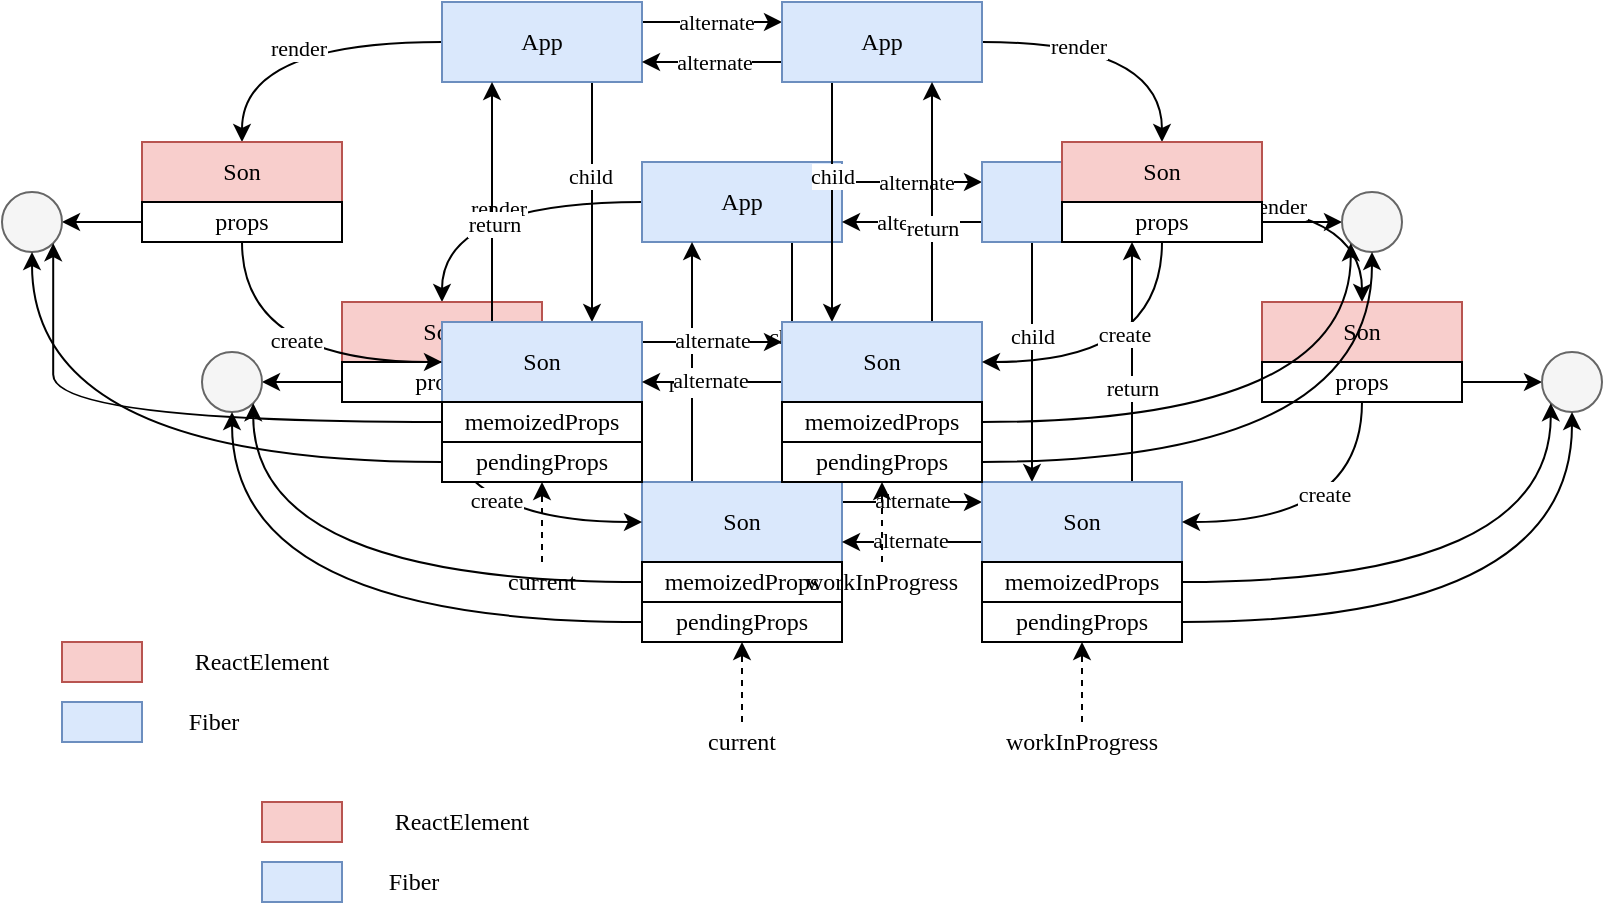 <mxfile version="14.2.4" type="embed">
    <diagram id="Rl2H-qWxvH-F9XpEp8Ly" name="第 1 页">
        <mxGraphModel dx="991" dy="373" grid="1" gridSize="10" guides="1" tooltips="1" connect="1" arrows="1" fold="1" page="1" pageScale="1" pageWidth="827" pageHeight="1169" math="0" shadow="0">
            <root>
                <mxCell id="0"/>
                <mxCell id="1" parent="0"/>
                <mxCell id="bNq9qKvwXNsHU42iPRJy-5" style="edgeStyle=orthogonalEdgeStyle;orthogonalLoop=1;jettySize=auto;html=1;exitX=0;exitY=0.5;exitDx=0;exitDy=0;entryX=0.5;entryY=0;entryDx=0;entryDy=0;curved=1;fontFamily=Comic Sans MS;" parent="1" source="bNq9qKvwXNsHU42iPRJy-1" target="bNq9qKvwXNsHU42iPRJy-4" edge="1">
                    <mxGeometry relative="1" as="geometry"/>
                </mxCell>
                <mxCell id="bNq9qKvwXNsHU42iPRJy-14" value="render" style="edgeLabel;html=1;align=center;verticalAlign=middle;resizable=0;points=[];fontFamily=Comic Sans MS;" parent="bNq9qKvwXNsHU42iPRJy-5" vertex="1" connectable="0">
                    <mxGeometry x="-0.04" y="3" relative="1" as="geometry">
                        <mxPoint as="offset"/>
                    </mxGeometry>
                </mxCell>
                <mxCell id="bNq9qKvwXNsHU42iPRJy-27" style="edgeStyle=orthogonalEdgeStyle;curved=1;orthogonalLoop=1;jettySize=auto;html=1;exitX=1;exitY=0.25;exitDx=0;exitDy=0;entryX=0;entryY=0.25;entryDx=0;entryDy=0;fontFamily=Comic Sans MS;" parent="1" source="bNq9qKvwXNsHU42iPRJy-1" target="bNq9qKvwXNsHU42iPRJy-2" edge="1">
                    <mxGeometry relative="1" as="geometry"/>
                </mxCell>
                <mxCell id="bNq9qKvwXNsHU42iPRJy-29" value="alternate" style="edgeLabel;html=1;align=center;verticalAlign=middle;resizable=0;points=[];fontFamily=Comic Sans MS;" parent="bNq9qKvwXNsHU42iPRJy-27" vertex="1" connectable="0">
                    <mxGeometry x="-0.275" y="-3" relative="1" as="geometry">
                        <mxPoint x="11" y="-3" as="offset"/>
                    </mxGeometry>
                </mxCell>
                <mxCell id="bNq9qKvwXNsHU42iPRJy-40" style="edgeStyle=orthogonalEdgeStyle;curved=1;orthogonalLoop=1;jettySize=auto;html=1;exitX=0.75;exitY=1;exitDx=0;exitDy=0;entryX=0.75;entryY=0;entryDx=0;entryDy=0;fontFamily=Comic Sans MS;" parent="1" source="bNq9qKvwXNsHU42iPRJy-1" target="bNq9qKvwXNsHU42iPRJy-3" edge="1">
                    <mxGeometry relative="1" as="geometry"/>
                </mxCell>
                <mxCell id="bNq9qKvwXNsHU42iPRJy-42" value="child" style="edgeLabel;html=1;align=center;verticalAlign=middle;resizable=0;points=[];fontFamily=Comic Sans MS;" parent="bNq9qKvwXNsHU42iPRJy-40" vertex="1" connectable="0">
                    <mxGeometry x="-0.217" y="-1" relative="1" as="geometry">
                        <mxPoint as="offset"/>
                    </mxGeometry>
                </mxCell>
                <mxCell id="bNq9qKvwXNsHU42iPRJy-1" value="App" style="rounded=0;whiteSpace=wrap;html=1;fillColor=#dae8fc;strokeColor=#6c8ebf;fontFamily=Comic Sans MS;" parent="1" vertex="1">
                    <mxGeometry x="150" y="240" width="100" height="40" as="geometry"/>
                </mxCell>
                <mxCell id="bNq9qKvwXNsHU42iPRJy-25" style="edgeStyle=orthogonalEdgeStyle;curved=1;orthogonalLoop=1;jettySize=auto;html=1;exitX=1;exitY=0.5;exitDx=0;exitDy=0;entryX=0.5;entryY=0;entryDx=0;entryDy=0;fontFamily=Comic Sans MS;" parent="1" source="bNq9qKvwXNsHU42iPRJy-2" target="bNq9qKvwXNsHU42iPRJy-19" edge="1">
                    <mxGeometry relative="1" as="geometry"/>
                </mxCell>
                <mxCell id="bNq9qKvwXNsHU42iPRJy-52" value="render" style="edgeLabel;html=1;align=center;verticalAlign=middle;resizable=0;points=[];fontFamily=Comic Sans MS;" parent="bNq9qKvwXNsHU42iPRJy-25" vertex="1" connectable="0">
                    <mxGeometry x="-0.314" y="-2" relative="1" as="geometry">
                        <mxPoint as="offset"/>
                    </mxGeometry>
                </mxCell>
                <mxCell id="bNq9qKvwXNsHU42iPRJy-28" style="edgeStyle=orthogonalEdgeStyle;curved=1;orthogonalLoop=1;jettySize=auto;html=1;exitX=0;exitY=0.75;exitDx=0;exitDy=0;entryX=1;entryY=0.75;entryDx=0;entryDy=0;fontFamily=Comic Sans MS;" parent="1" source="bNq9qKvwXNsHU42iPRJy-2" target="bNq9qKvwXNsHU42iPRJy-1" edge="1">
                    <mxGeometry relative="1" as="geometry"/>
                </mxCell>
                <mxCell id="bNq9qKvwXNsHU42iPRJy-30" value="alternate" style="edgeLabel;html=1;align=center;verticalAlign=middle;resizable=0;points=[];fontFamily=Comic Sans MS;" parent="bNq9qKvwXNsHU42iPRJy-28" vertex="1" connectable="0">
                    <mxGeometry x="0.2" relative="1" as="geometry">
                        <mxPoint x="8" as="offset"/>
                    </mxGeometry>
                </mxCell>
                <mxCell id="bNq9qKvwXNsHU42iPRJy-35" style="edgeStyle=orthogonalEdgeStyle;curved=1;orthogonalLoop=1;jettySize=auto;html=1;exitX=0.25;exitY=1;exitDx=0;exitDy=0;entryX=0.25;entryY=0;entryDx=0;entryDy=0;fontFamily=Comic Sans MS;" parent="1" source="bNq9qKvwXNsHU42iPRJy-2" target="bNq9qKvwXNsHU42iPRJy-18" edge="1">
                    <mxGeometry relative="1" as="geometry"/>
                </mxCell>
                <mxCell id="bNq9qKvwXNsHU42iPRJy-36" value="child" style="edgeLabel;html=1;align=center;verticalAlign=middle;resizable=0;points=[];fontFamily=Comic Sans MS;" parent="bNq9qKvwXNsHU42iPRJy-35" vertex="1" connectable="0">
                    <mxGeometry x="-0.217" relative="1" as="geometry">
                        <mxPoint as="offset"/>
                    </mxGeometry>
                </mxCell>
                <mxCell id="bNq9qKvwXNsHU42iPRJy-2" value="App" style="rounded=0;whiteSpace=wrap;html=1;fillColor=#dae8fc;strokeColor=#6c8ebf;fontFamily=Comic Sans MS;" parent="1" vertex="1">
                    <mxGeometry x="320" y="240" width="100" height="40" as="geometry"/>
                </mxCell>
                <mxCell id="bNq9qKvwXNsHU42iPRJy-31" style="edgeStyle=orthogonalEdgeStyle;curved=1;orthogonalLoop=1;jettySize=auto;html=1;exitX=1;exitY=0.25;exitDx=0;exitDy=0;entryX=0;entryY=0.25;entryDx=0;entryDy=0;fontFamily=Comic Sans MS;" parent="1" source="bNq9qKvwXNsHU42iPRJy-3" target="bNq9qKvwXNsHU42iPRJy-18" edge="1">
                    <mxGeometry relative="1" as="geometry"/>
                </mxCell>
                <mxCell id="bNq9qKvwXNsHU42iPRJy-33" value="alternate" style="edgeLabel;html=1;align=center;verticalAlign=middle;resizable=0;points=[];fontFamily=Comic Sans MS;" parent="bNq9qKvwXNsHU42iPRJy-31" vertex="1" connectable="0">
                    <mxGeometry x="-0.275" y="1" relative="1" as="geometry">
                        <mxPoint x="9" as="offset"/>
                    </mxGeometry>
                </mxCell>
                <mxCell id="bNq9qKvwXNsHU42iPRJy-41" style="edgeStyle=orthogonalEdgeStyle;curved=1;orthogonalLoop=1;jettySize=auto;html=1;exitX=0.25;exitY=0;exitDx=0;exitDy=0;entryX=0.25;entryY=1;entryDx=0;entryDy=0;fontFamily=Comic Sans MS;" parent="1" source="bNq9qKvwXNsHU42iPRJy-3" target="bNq9qKvwXNsHU42iPRJy-1" edge="1">
                    <mxGeometry relative="1" as="geometry"/>
                </mxCell>
                <mxCell id="bNq9qKvwXNsHU42iPRJy-43" value="return" style="edgeLabel;html=1;align=center;verticalAlign=middle;resizable=0;points=[];fontFamily=Comic Sans MS;" parent="bNq9qKvwXNsHU42iPRJy-41" vertex="1" connectable="0">
                    <mxGeometry x="-0.183" y="-1" relative="1" as="geometry">
                        <mxPoint as="offset"/>
                    </mxGeometry>
                </mxCell>
                <mxCell id="bNq9qKvwXNsHU42iPRJy-3" value="Son" style="rounded=0;whiteSpace=wrap;html=1;fillColor=#dae8fc;strokeColor=#6c8ebf;fontFamily=Comic Sans MS;" parent="1" vertex="1">
                    <mxGeometry x="150" y="400" width="100" height="40" as="geometry"/>
                </mxCell>
                <mxCell id="bNq9qKvwXNsHU42iPRJy-6" style="edgeStyle=orthogonalEdgeStyle;orthogonalLoop=1;jettySize=auto;html=1;entryX=0;entryY=0.5;entryDx=0;entryDy=0;curved=1;exitX=0.5;exitY=1;exitDx=0;exitDy=0;fontFamily=Comic Sans MS;" parent="1" source="bNq9qKvwXNsHU42iPRJy-7" target="bNq9qKvwXNsHU42iPRJy-3" edge="1">
                    <mxGeometry relative="1" as="geometry">
                        <mxPoint x="50" y="370" as="sourcePoint"/>
                    </mxGeometry>
                </mxCell>
                <mxCell id="bNq9qKvwXNsHU42iPRJy-15" value="create" style="edgeLabel;html=1;align=center;verticalAlign=middle;resizable=0;points=[];fontFamily=Comic Sans MS;" parent="bNq9qKvwXNsHU42iPRJy-6" vertex="1" connectable="0">
                    <mxGeometry x="0.087" y="11" relative="1" as="geometry">
                        <mxPoint as="offset"/>
                    </mxGeometry>
                </mxCell>
                <mxCell id="bNq9qKvwXNsHU42iPRJy-4" value="Son" style="rounded=0;whiteSpace=wrap;html=1;fillColor=#f8cecc;strokeColor=#b85450;fontFamily=Comic Sans MS;" parent="1" vertex="1">
                    <mxGeometry y="310" width="100" height="30" as="geometry"/>
                </mxCell>
                <mxCell id="bNq9qKvwXNsHU42iPRJy-12" style="edgeStyle=orthogonalEdgeStyle;curved=1;orthogonalLoop=1;jettySize=auto;html=1;exitX=0;exitY=0.5;exitDx=0;exitDy=0;entryX=1;entryY=0.5;entryDx=0;entryDy=0;fontFamily=Comic Sans MS;" parent="1" source="bNq9qKvwXNsHU42iPRJy-7" target="bNq9qKvwXNsHU42iPRJy-10" edge="1">
                    <mxGeometry relative="1" as="geometry"/>
                </mxCell>
                <mxCell id="bNq9qKvwXNsHU42iPRJy-7" value="props" style="rounded=0;whiteSpace=wrap;html=1;fontFamily=Comic Sans MS;" parent="1" vertex="1">
                    <mxGeometry y="340" width="100" height="20" as="geometry"/>
                </mxCell>
                <mxCell id="bNq9qKvwXNsHU42iPRJy-10" value="" style="ellipse;whiteSpace=wrap;html=1;fillColor=#f5f5f5;strokeColor=#666666;fontColor=#333333;fontFamily=Comic Sans MS;" parent="1" vertex="1">
                    <mxGeometry x="-70" y="335" width="30" height="30" as="geometry"/>
                </mxCell>
                <mxCell id="bNq9qKvwXNsHU42iPRJy-32" style="edgeStyle=orthogonalEdgeStyle;curved=1;orthogonalLoop=1;jettySize=auto;html=1;exitX=0;exitY=0.75;exitDx=0;exitDy=0;entryX=1;entryY=0.75;entryDx=0;entryDy=0;fontFamily=Comic Sans MS;" parent="1" source="bNq9qKvwXNsHU42iPRJy-18" target="bNq9qKvwXNsHU42iPRJy-3" edge="1">
                    <mxGeometry relative="1" as="geometry"/>
                </mxCell>
                <mxCell id="bNq9qKvwXNsHU42iPRJy-34" value="alternate" style="edgeLabel;html=1;align=center;verticalAlign=middle;resizable=0;points=[];fontFamily=Comic Sans MS;" parent="bNq9qKvwXNsHU42iPRJy-32" vertex="1" connectable="0">
                    <mxGeometry x="0.1" y="-1" relative="1" as="geometry">
                        <mxPoint x="2" as="offset"/>
                    </mxGeometry>
                </mxCell>
                <mxCell id="bNq9qKvwXNsHU42iPRJy-37" style="edgeStyle=orthogonalEdgeStyle;curved=1;orthogonalLoop=1;jettySize=auto;html=1;exitX=0.75;exitY=0;exitDx=0;exitDy=0;entryX=0.75;entryY=1;entryDx=0;entryDy=0;fontFamily=Comic Sans MS;" parent="1" source="bNq9qKvwXNsHU42iPRJy-18" target="bNq9qKvwXNsHU42iPRJy-2" edge="1">
                    <mxGeometry relative="1" as="geometry"/>
                </mxCell>
                <mxCell id="bNq9qKvwXNsHU42iPRJy-38" value="return" style="edgeLabel;html=1;align=center;verticalAlign=middle;resizable=0;points=[];fontFamily=Comic Sans MS;" parent="bNq9qKvwXNsHU42iPRJy-37" vertex="1" connectable="0">
                    <mxGeometry x="-0.217" relative="1" as="geometry">
                        <mxPoint as="offset"/>
                    </mxGeometry>
                </mxCell>
                <mxCell id="bNq9qKvwXNsHU42iPRJy-18" value="Son" style="rounded=0;whiteSpace=wrap;html=1;fillColor=#dae8fc;strokeColor=#6c8ebf;fontFamily=Comic Sans MS;" parent="1" vertex="1">
                    <mxGeometry x="320" y="400" width="100" height="40" as="geometry"/>
                </mxCell>
                <mxCell id="bNq9qKvwXNsHU42iPRJy-19" value="Son" style="rounded=0;whiteSpace=wrap;html=1;fillColor=#f8cecc;strokeColor=#b85450;fontFamily=Comic Sans MS;" parent="1" vertex="1">
                    <mxGeometry x="460" y="310" width="100" height="30" as="geometry"/>
                </mxCell>
                <mxCell id="bNq9qKvwXNsHU42iPRJy-20" style="edgeStyle=orthogonalEdgeStyle;curved=1;orthogonalLoop=1;jettySize=auto;html=1;exitX=1;exitY=0.5;exitDx=0;exitDy=0;entryX=0;entryY=0.5;entryDx=0;entryDy=0;fontFamily=Comic Sans MS;" parent="1" source="bNq9qKvwXNsHU42iPRJy-21" target="bNq9qKvwXNsHU42iPRJy-24" edge="1">
                    <mxGeometry relative="1" as="geometry"/>
                </mxCell>
                <mxCell id="bNq9qKvwXNsHU42iPRJy-21" value="props" style="rounded=0;whiteSpace=wrap;html=1;fontFamily=Comic Sans MS;" parent="1" vertex="1">
                    <mxGeometry x="460" y="340" width="100" height="20" as="geometry"/>
                </mxCell>
                <mxCell id="bNq9qKvwXNsHU42iPRJy-26" style="edgeStyle=orthogonalEdgeStyle;curved=1;orthogonalLoop=1;jettySize=auto;html=1;exitX=0.5;exitY=1;exitDx=0;exitDy=0;entryX=1;entryY=0.5;entryDx=0;entryDy=0;fontFamily=Comic Sans MS;" parent="1" source="bNq9qKvwXNsHU42iPRJy-21" target="bNq9qKvwXNsHU42iPRJy-18" edge="1">
                    <mxGeometry relative="1" as="geometry">
                        <mxPoint x="510" y="370" as="sourcePoint"/>
                    </mxGeometry>
                </mxCell>
                <mxCell id="bNq9qKvwXNsHU42iPRJy-51" value="create" style="edgeLabel;html=1;align=center;verticalAlign=middle;resizable=0;points=[];fontFamily=Comic Sans MS;" parent="bNq9qKvwXNsHU42iPRJy-26" vertex="1" connectable="0">
                    <mxGeometry x="0.053" y="-14" relative="1" as="geometry">
                        <mxPoint as="offset"/>
                    </mxGeometry>
                </mxCell>
                <mxCell id="bNq9qKvwXNsHU42iPRJy-24" value="" style="ellipse;whiteSpace=wrap;html=1;fillColor=#f5f5f5;strokeColor=#666666;fontColor=#333333;fontFamily=Comic Sans MS;" parent="1" vertex="1">
                    <mxGeometry x="600" y="335" width="30" height="30" as="geometry"/>
                </mxCell>
                <mxCell id="bNq9qKvwXNsHU42iPRJy-49" style="edgeStyle=orthogonalEdgeStyle;curved=1;orthogonalLoop=1;jettySize=auto;html=1;exitX=0;exitY=0.5;exitDx=0;exitDy=0;entryX=1;entryY=1;entryDx=0;entryDy=0;fontFamily=Comic Sans MS;" parent="1" source="bNq9qKvwXNsHU42iPRJy-44" target="bNq9qKvwXNsHU42iPRJy-10" edge="1">
                    <mxGeometry relative="1" as="geometry"/>
                </mxCell>
                <mxCell id="bNq9qKvwXNsHU42iPRJy-44" value="memoizedProps" style="rounded=0;whiteSpace=wrap;html=1;fontFamily=Comic Sans MS;" parent="1" vertex="1">
                    <mxGeometry x="150" y="440" width="100" height="20" as="geometry"/>
                </mxCell>
                <mxCell id="bNq9qKvwXNsHU42iPRJy-53" style="edgeStyle=orthogonalEdgeStyle;curved=1;orthogonalLoop=1;jettySize=auto;html=1;exitX=1;exitY=0.5;exitDx=0;exitDy=0;entryX=0;entryY=1;entryDx=0;entryDy=0;fontFamily=Comic Sans MS;" parent="1" source="bNq9qKvwXNsHU42iPRJy-45" target="bNq9qKvwXNsHU42iPRJy-24" edge="1">
                    <mxGeometry relative="1" as="geometry"/>
                </mxCell>
                <mxCell id="bNq9qKvwXNsHU42iPRJy-45" value="memoizedProps" style="rounded=0;whiteSpace=wrap;html=1;fontFamily=Comic Sans MS;" parent="1" vertex="1">
                    <mxGeometry x="320" y="440" width="100" height="20" as="geometry"/>
                </mxCell>
                <mxCell id="bNq9qKvwXNsHU42iPRJy-50" style="edgeStyle=orthogonalEdgeStyle;curved=1;orthogonalLoop=1;jettySize=auto;html=1;exitX=0;exitY=0.5;exitDx=0;exitDy=0;entryX=0.5;entryY=1;entryDx=0;entryDy=0;fontFamily=Comic Sans MS;" parent="1" source="bNq9qKvwXNsHU42iPRJy-46" target="bNq9qKvwXNsHU42iPRJy-10" edge="1">
                    <mxGeometry relative="1" as="geometry"/>
                </mxCell>
                <mxCell id="bNq9qKvwXNsHU42iPRJy-46" value="pendingProps" style="rounded=0;whiteSpace=wrap;html=1;fontFamily=Comic Sans MS;" parent="1" vertex="1">
                    <mxGeometry x="150" y="460" width="100" height="20" as="geometry"/>
                </mxCell>
                <mxCell id="bNq9qKvwXNsHU42iPRJy-54" style="edgeStyle=orthogonalEdgeStyle;curved=1;orthogonalLoop=1;jettySize=auto;html=1;exitX=1;exitY=0.5;exitDx=0;exitDy=0;entryX=0.5;entryY=1;entryDx=0;entryDy=0;fontFamily=Comic Sans MS;" parent="1" source="bNq9qKvwXNsHU42iPRJy-48" target="bNq9qKvwXNsHU42iPRJy-24" edge="1">
                    <mxGeometry relative="1" as="geometry"/>
                </mxCell>
                <mxCell id="bNq9qKvwXNsHU42iPRJy-48" value="pendingProps" style="rounded=0;whiteSpace=wrap;html=1;fontFamily=Comic Sans MS;" parent="1" vertex="1">
                    <mxGeometry x="320" y="460" width="100" height="20" as="geometry"/>
                </mxCell>
                <mxCell id="V-XepMtDFzow8mr9bf4K-1" value="" style="endArrow=classic;html=1;entryX=0.5;entryY=1;entryDx=0;entryDy=0;dashed=1;fontFamily=Comic Sans MS;" parent="1" target="bNq9qKvwXNsHU42iPRJy-48" edge="1">
                    <mxGeometry width="50" height="50" relative="1" as="geometry">
                        <mxPoint x="370" y="520" as="sourcePoint"/>
                        <mxPoint x="400" y="550" as="targetPoint"/>
                    </mxGeometry>
                </mxCell>
                <mxCell id="V-XepMtDFzow8mr9bf4K-2" value="workInProgress" style="text;html=1;strokeColor=none;fillColor=none;align=center;verticalAlign=middle;whiteSpace=wrap;rounded=0;fontFamily=Comic Sans MS;" parent="1" vertex="1">
                    <mxGeometry x="350" y="520" width="40" height="20" as="geometry"/>
                </mxCell>
                <mxCell id="V-XepMtDFzow8mr9bf4K-3" value="" style="endArrow=classic;html=1;entryX=0.5;entryY=1;entryDx=0;entryDy=0;dashed=1;fontFamily=Comic Sans MS;" parent="1" edge="1">
                    <mxGeometry width="50" height="50" relative="1" as="geometry">
                        <mxPoint x="200" y="520" as="sourcePoint"/>
                        <mxPoint x="200" y="480" as="targetPoint"/>
                    </mxGeometry>
                </mxCell>
                <mxCell id="V-XepMtDFzow8mr9bf4K-4" value="current" style="text;html=1;strokeColor=none;fillColor=none;align=center;verticalAlign=middle;whiteSpace=wrap;rounded=0;fontFamily=Comic Sans MS;" parent="1" vertex="1">
                    <mxGeometry x="180" y="520" width="40" height="20" as="geometry"/>
                </mxCell>
                <mxCell id="V-XepMtDFzow8mr9bf4K-5" value="" style="rounded=0;whiteSpace=wrap;html=1;fontFamily=Comic Sans MS;fillColor=#f8cecc;strokeColor=#b85450;" parent="1" vertex="1">
                    <mxGeometry x="-40" y="560" width="40" height="20" as="geometry"/>
                </mxCell>
                <mxCell id="V-XepMtDFzow8mr9bf4K-6" value="ReactElement" style="text;html=1;strokeColor=none;fillColor=none;align=center;verticalAlign=middle;whiteSpace=wrap;rounded=0;fontFamily=Comic Sans MS;" parent="1" vertex="1">
                    <mxGeometry x="40" y="560" width="40" height="20" as="geometry"/>
                </mxCell>
                <mxCell id="V-XepMtDFzow8mr9bf4K-7" value="" style="rounded=0;whiteSpace=wrap;html=1;fontFamily=Comic Sans MS;fillColor=#dae8fc;strokeColor=#6c8ebf;" parent="1" vertex="1">
                    <mxGeometry x="-40" y="590" width="40" height="20" as="geometry"/>
                </mxCell>
                <mxCell id="V-XepMtDFzow8mr9bf4K-8" value="Fiber" style="text;html=1;strokeColor=none;fillColor=none;align=center;verticalAlign=middle;whiteSpace=wrap;rounded=0;fontFamily=Comic Sans MS;" parent="1" vertex="1">
                    <mxGeometry x="16" y="590" width="40" height="20" as="geometry"/>
                </mxCell>
                <mxCell id="V-XepMtDFzow8mr9bf4K-9" style="edgeStyle=orthogonalEdgeStyle;orthogonalLoop=1;jettySize=auto;html=1;exitX=0;exitY=0.5;exitDx=0;exitDy=0;entryX=0.5;entryY=0;entryDx=0;entryDy=0;curved=1;fontFamily=Comic Sans MS;" edge="1" parent="1" source="V-XepMtDFzow8mr9bf4K-15" target="V-XepMtDFzow8mr9bf4K-30">
                    <mxGeometry relative="1" as="geometry"/>
                </mxCell>
                <mxCell id="V-XepMtDFzow8mr9bf4K-10" value="render" style="edgeLabel;html=1;align=center;verticalAlign=middle;resizable=0;points=[];fontFamily=Comic Sans MS;" connectable="0" vertex="1" parent="V-XepMtDFzow8mr9bf4K-9">
                    <mxGeometry x="-0.04" y="3" relative="1" as="geometry">
                        <mxPoint as="offset"/>
                    </mxGeometry>
                </mxCell>
                <mxCell id="V-XepMtDFzow8mr9bf4K-11" style="edgeStyle=orthogonalEdgeStyle;curved=1;orthogonalLoop=1;jettySize=auto;html=1;exitX=1;exitY=0.25;exitDx=0;exitDy=0;entryX=0;entryY=0.25;entryDx=0;entryDy=0;fontFamily=Comic Sans MS;" edge="1" parent="1" source="V-XepMtDFzow8mr9bf4K-15" target="V-XepMtDFzow8mr9bf4K-22">
                    <mxGeometry relative="1" as="geometry"/>
                </mxCell>
                <mxCell id="V-XepMtDFzow8mr9bf4K-12" value="alternate" style="edgeLabel;html=1;align=center;verticalAlign=middle;resizable=0;points=[];fontFamily=Comic Sans MS;" connectable="0" vertex="1" parent="V-XepMtDFzow8mr9bf4K-11">
                    <mxGeometry x="-0.275" y="-3" relative="1" as="geometry">
                        <mxPoint x="11" y="-3" as="offset"/>
                    </mxGeometry>
                </mxCell>
                <mxCell id="V-XepMtDFzow8mr9bf4K-13" style="edgeStyle=orthogonalEdgeStyle;curved=1;orthogonalLoop=1;jettySize=auto;html=1;exitX=0.75;exitY=1;exitDx=0;exitDy=0;entryX=0.75;entryY=0;entryDx=0;entryDy=0;fontFamily=Comic Sans MS;" edge="1" parent="1" source="V-XepMtDFzow8mr9bf4K-15" target="V-XepMtDFzow8mr9bf4K-27">
                    <mxGeometry relative="1" as="geometry"/>
                </mxCell>
                <mxCell id="V-XepMtDFzow8mr9bf4K-14" value="child" style="edgeLabel;html=1;align=center;verticalAlign=middle;resizable=0;points=[];fontFamily=Comic Sans MS;" connectable="0" vertex="1" parent="V-XepMtDFzow8mr9bf4K-13">
                    <mxGeometry x="-0.217" y="-1" relative="1" as="geometry">
                        <mxPoint as="offset"/>
                    </mxGeometry>
                </mxCell>
                <mxCell id="V-XepMtDFzow8mr9bf4K-15" value="App" style="rounded=0;whiteSpace=wrap;html=1;fillColor=#dae8fc;strokeColor=#6c8ebf;fontFamily=Comic Sans MS;" vertex="1" parent="1">
                    <mxGeometry x="50" y="160" width="100" height="40" as="geometry"/>
                </mxCell>
                <mxCell id="V-XepMtDFzow8mr9bf4K-16" style="edgeStyle=orthogonalEdgeStyle;curved=1;orthogonalLoop=1;jettySize=auto;html=1;exitX=1;exitY=0.5;exitDx=0;exitDy=0;entryX=0.5;entryY=0;entryDx=0;entryDy=0;fontFamily=Comic Sans MS;" edge="1" parent="1" source="V-XepMtDFzow8mr9bf4K-22" target="V-XepMtDFzow8mr9bf4K-39">
                    <mxGeometry relative="1" as="geometry"/>
                </mxCell>
                <mxCell id="V-XepMtDFzow8mr9bf4K-17" value="render" style="edgeLabel;html=1;align=center;verticalAlign=middle;resizable=0;points=[];fontFamily=Comic Sans MS;" connectable="0" vertex="1" parent="V-XepMtDFzow8mr9bf4K-16">
                    <mxGeometry x="-0.314" y="-2" relative="1" as="geometry">
                        <mxPoint as="offset"/>
                    </mxGeometry>
                </mxCell>
                <mxCell id="V-XepMtDFzow8mr9bf4K-18" style="edgeStyle=orthogonalEdgeStyle;curved=1;orthogonalLoop=1;jettySize=auto;html=1;exitX=0;exitY=0.75;exitDx=0;exitDy=0;entryX=1;entryY=0.75;entryDx=0;entryDy=0;fontFamily=Comic Sans MS;" edge="1" parent="1" source="V-XepMtDFzow8mr9bf4K-22" target="V-XepMtDFzow8mr9bf4K-15">
                    <mxGeometry relative="1" as="geometry"/>
                </mxCell>
                <mxCell id="V-XepMtDFzow8mr9bf4K-19" value="alternate" style="edgeLabel;html=1;align=center;verticalAlign=middle;resizable=0;points=[];fontFamily=Comic Sans MS;" connectable="0" vertex="1" parent="V-XepMtDFzow8mr9bf4K-18">
                    <mxGeometry x="0.2" relative="1" as="geometry">
                        <mxPoint x="8" as="offset"/>
                    </mxGeometry>
                </mxCell>
                <mxCell id="V-XepMtDFzow8mr9bf4K-20" style="edgeStyle=orthogonalEdgeStyle;curved=1;orthogonalLoop=1;jettySize=auto;html=1;exitX=0.25;exitY=1;exitDx=0;exitDy=0;entryX=0.25;entryY=0;entryDx=0;entryDy=0;fontFamily=Comic Sans MS;" edge="1" parent="1" source="V-XepMtDFzow8mr9bf4K-22" target="V-XepMtDFzow8mr9bf4K-38">
                    <mxGeometry relative="1" as="geometry"/>
                </mxCell>
                <mxCell id="V-XepMtDFzow8mr9bf4K-21" value="child" style="edgeLabel;html=1;align=center;verticalAlign=middle;resizable=0;points=[];fontFamily=Comic Sans MS;" connectable="0" vertex="1" parent="V-XepMtDFzow8mr9bf4K-20">
                    <mxGeometry x="-0.217" relative="1" as="geometry">
                        <mxPoint as="offset"/>
                    </mxGeometry>
                </mxCell>
                <mxCell id="V-XepMtDFzow8mr9bf4K-22" value="App" style="rounded=0;whiteSpace=wrap;html=1;fillColor=#dae8fc;strokeColor=#6c8ebf;fontFamily=Comic Sans MS;" vertex="1" parent="1">
                    <mxGeometry x="220" y="160" width="100" height="40" as="geometry"/>
                </mxCell>
                <mxCell id="V-XepMtDFzow8mr9bf4K-23" style="edgeStyle=orthogonalEdgeStyle;curved=1;orthogonalLoop=1;jettySize=auto;html=1;exitX=1;exitY=0.25;exitDx=0;exitDy=0;entryX=0;entryY=0.25;entryDx=0;entryDy=0;fontFamily=Comic Sans MS;" edge="1" parent="1" source="V-XepMtDFzow8mr9bf4K-27" target="V-XepMtDFzow8mr9bf4K-38">
                    <mxGeometry relative="1" as="geometry"/>
                </mxCell>
                <mxCell id="V-XepMtDFzow8mr9bf4K-24" value="alternate" style="edgeLabel;html=1;align=center;verticalAlign=middle;resizable=0;points=[];fontFamily=Comic Sans MS;" connectable="0" vertex="1" parent="V-XepMtDFzow8mr9bf4K-23">
                    <mxGeometry x="-0.275" y="1" relative="1" as="geometry">
                        <mxPoint x="9" as="offset"/>
                    </mxGeometry>
                </mxCell>
                <mxCell id="V-XepMtDFzow8mr9bf4K-25" style="edgeStyle=orthogonalEdgeStyle;curved=1;orthogonalLoop=1;jettySize=auto;html=1;exitX=0.25;exitY=0;exitDx=0;exitDy=0;entryX=0.25;entryY=1;entryDx=0;entryDy=0;fontFamily=Comic Sans MS;" edge="1" parent="1" source="V-XepMtDFzow8mr9bf4K-27" target="V-XepMtDFzow8mr9bf4K-15">
                    <mxGeometry relative="1" as="geometry"/>
                </mxCell>
                <mxCell id="V-XepMtDFzow8mr9bf4K-26" value="return" style="edgeLabel;html=1;align=center;verticalAlign=middle;resizable=0;points=[];fontFamily=Comic Sans MS;" connectable="0" vertex="1" parent="V-XepMtDFzow8mr9bf4K-25">
                    <mxGeometry x="-0.183" y="-1" relative="1" as="geometry">
                        <mxPoint as="offset"/>
                    </mxGeometry>
                </mxCell>
                <mxCell id="V-XepMtDFzow8mr9bf4K-27" value="Son" style="rounded=0;whiteSpace=wrap;html=1;fillColor=#dae8fc;strokeColor=#6c8ebf;fontFamily=Comic Sans MS;" vertex="1" parent="1">
                    <mxGeometry x="50" y="320" width="100" height="40" as="geometry"/>
                </mxCell>
                <mxCell id="V-XepMtDFzow8mr9bf4K-28" style="edgeStyle=orthogonalEdgeStyle;orthogonalLoop=1;jettySize=auto;html=1;entryX=0;entryY=0.5;entryDx=0;entryDy=0;curved=1;exitX=0.5;exitY=1;exitDx=0;exitDy=0;fontFamily=Comic Sans MS;" edge="1" parent="1" source="V-XepMtDFzow8mr9bf4K-32" target="V-XepMtDFzow8mr9bf4K-27">
                    <mxGeometry relative="1" as="geometry">
                        <mxPoint x="-50" y="290" as="sourcePoint"/>
                    </mxGeometry>
                </mxCell>
                <mxCell id="V-XepMtDFzow8mr9bf4K-29" value="create" style="edgeLabel;html=1;align=center;verticalAlign=middle;resizable=0;points=[];fontFamily=Comic Sans MS;" connectable="0" vertex="1" parent="V-XepMtDFzow8mr9bf4K-28">
                    <mxGeometry x="0.087" y="11" relative="1" as="geometry">
                        <mxPoint as="offset"/>
                    </mxGeometry>
                </mxCell>
                <mxCell id="V-XepMtDFzow8mr9bf4K-30" value="Son" style="rounded=0;whiteSpace=wrap;html=1;fillColor=#f8cecc;strokeColor=#b85450;fontFamily=Comic Sans MS;" vertex="1" parent="1">
                    <mxGeometry x="-100" y="230" width="100" height="30" as="geometry"/>
                </mxCell>
                <mxCell id="V-XepMtDFzow8mr9bf4K-31" style="edgeStyle=orthogonalEdgeStyle;curved=1;orthogonalLoop=1;jettySize=auto;html=1;exitX=0;exitY=0.5;exitDx=0;exitDy=0;entryX=1;entryY=0.5;entryDx=0;entryDy=0;fontFamily=Comic Sans MS;" edge="1" parent="1" source="V-XepMtDFzow8mr9bf4K-32" target="V-XepMtDFzow8mr9bf4K-33">
                    <mxGeometry relative="1" as="geometry"/>
                </mxCell>
                <mxCell id="V-XepMtDFzow8mr9bf4K-32" value="props" style="rounded=0;whiteSpace=wrap;html=1;fontFamily=Comic Sans MS;" vertex="1" parent="1">
                    <mxGeometry x="-100" y="260" width="100" height="20" as="geometry"/>
                </mxCell>
                <mxCell id="V-XepMtDFzow8mr9bf4K-33" value="" style="ellipse;whiteSpace=wrap;html=1;fillColor=#f5f5f5;strokeColor=#666666;fontColor=#333333;fontFamily=Comic Sans MS;" vertex="1" parent="1">
                    <mxGeometry x="-170" y="255" width="30" height="30" as="geometry"/>
                </mxCell>
                <mxCell id="V-XepMtDFzow8mr9bf4K-34" style="edgeStyle=orthogonalEdgeStyle;curved=1;orthogonalLoop=1;jettySize=auto;html=1;exitX=0;exitY=0.75;exitDx=0;exitDy=0;entryX=1;entryY=0.75;entryDx=0;entryDy=0;fontFamily=Comic Sans MS;" edge="1" parent="1" source="V-XepMtDFzow8mr9bf4K-38" target="V-XepMtDFzow8mr9bf4K-27">
                    <mxGeometry relative="1" as="geometry"/>
                </mxCell>
                <mxCell id="V-XepMtDFzow8mr9bf4K-35" value="alternate" style="edgeLabel;html=1;align=center;verticalAlign=middle;resizable=0;points=[];fontFamily=Comic Sans MS;" connectable="0" vertex="1" parent="V-XepMtDFzow8mr9bf4K-34">
                    <mxGeometry x="0.1" y="-1" relative="1" as="geometry">
                        <mxPoint x="2" as="offset"/>
                    </mxGeometry>
                </mxCell>
                <mxCell id="V-XepMtDFzow8mr9bf4K-36" style="edgeStyle=orthogonalEdgeStyle;curved=1;orthogonalLoop=1;jettySize=auto;html=1;exitX=0.75;exitY=0;exitDx=0;exitDy=0;entryX=0.75;entryY=1;entryDx=0;entryDy=0;fontFamily=Comic Sans MS;" edge="1" parent="1" source="V-XepMtDFzow8mr9bf4K-38" target="V-XepMtDFzow8mr9bf4K-22">
                    <mxGeometry relative="1" as="geometry"/>
                </mxCell>
                <mxCell id="V-XepMtDFzow8mr9bf4K-37" value="return" style="edgeLabel;html=1;align=center;verticalAlign=middle;resizable=0;points=[];fontFamily=Comic Sans MS;" connectable="0" vertex="1" parent="V-XepMtDFzow8mr9bf4K-36">
                    <mxGeometry x="-0.217" relative="1" as="geometry">
                        <mxPoint as="offset"/>
                    </mxGeometry>
                </mxCell>
                <mxCell id="V-XepMtDFzow8mr9bf4K-38" value="Son" style="rounded=0;whiteSpace=wrap;html=1;fillColor=#dae8fc;strokeColor=#6c8ebf;fontFamily=Comic Sans MS;" vertex="1" parent="1">
                    <mxGeometry x="220" y="320" width="100" height="40" as="geometry"/>
                </mxCell>
                <mxCell id="V-XepMtDFzow8mr9bf4K-39" value="Son" style="rounded=0;whiteSpace=wrap;html=1;fillColor=#f8cecc;strokeColor=#b85450;fontFamily=Comic Sans MS;" vertex="1" parent="1">
                    <mxGeometry x="360" y="230" width="100" height="30" as="geometry"/>
                </mxCell>
                <mxCell id="V-XepMtDFzow8mr9bf4K-40" style="edgeStyle=orthogonalEdgeStyle;curved=1;orthogonalLoop=1;jettySize=auto;html=1;exitX=1;exitY=0.5;exitDx=0;exitDy=0;entryX=0;entryY=0.5;entryDx=0;entryDy=0;fontFamily=Comic Sans MS;" edge="1" parent="1" source="V-XepMtDFzow8mr9bf4K-41" target="V-XepMtDFzow8mr9bf4K-44">
                    <mxGeometry relative="1" as="geometry"/>
                </mxCell>
                <mxCell id="V-XepMtDFzow8mr9bf4K-41" value="props" style="rounded=0;whiteSpace=wrap;html=1;fontFamily=Comic Sans MS;" vertex="1" parent="1">
                    <mxGeometry x="360" y="260" width="100" height="20" as="geometry"/>
                </mxCell>
                <mxCell id="V-XepMtDFzow8mr9bf4K-42" style="edgeStyle=orthogonalEdgeStyle;curved=1;orthogonalLoop=1;jettySize=auto;html=1;exitX=0.5;exitY=1;exitDx=0;exitDy=0;entryX=1;entryY=0.5;entryDx=0;entryDy=0;fontFamily=Comic Sans MS;" edge="1" parent="1" source="V-XepMtDFzow8mr9bf4K-41" target="V-XepMtDFzow8mr9bf4K-38">
                    <mxGeometry relative="1" as="geometry">
                        <mxPoint x="410" y="290" as="sourcePoint"/>
                    </mxGeometry>
                </mxCell>
                <mxCell id="V-XepMtDFzow8mr9bf4K-43" value="create" style="edgeLabel;html=1;align=center;verticalAlign=middle;resizable=0;points=[];fontFamily=Comic Sans MS;" connectable="0" vertex="1" parent="V-XepMtDFzow8mr9bf4K-42">
                    <mxGeometry x="0.053" y="-14" relative="1" as="geometry">
                        <mxPoint as="offset"/>
                    </mxGeometry>
                </mxCell>
                <mxCell id="V-XepMtDFzow8mr9bf4K-44" value="" style="ellipse;whiteSpace=wrap;html=1;fillColor=#f5f5f5;strokeColor=#666666;fontColor=#333333;fontFamily=Comic Sans MS;" vertex="1" parent="1">
                    <mxGeometry x="500" y="255" width="30" height="30" as="geometry"/>
                </mxCell>
                <mxCell id="V-XepMtDFzow8mr9bf4K-45" style="edgeStyle=orthogonalEdgeStyle;curved=1;orthogonalLoop=1;jettySize=auto;html=1;exitX=0;exitY=0.5;exitDx=0;exitDy=0;entryX=1;entryY=1;entryDx=0;entryDy=0;fontFamily=Comic Sans MS;" edge="1" parent="1" source="V-XepMtDFzow8mr9bf4K-46" target="V-XepMtDFzow8mr9bf4K-33">
                    <mxGeometry relative="1" as="geometry"/>
                </mxCell>
                <mxCell id="V-XepMtDFzow8mr9bf4K-46" value="memoizedProps" style="rounded=0;whiteSpace=wrap;html=1;fontFamily=Comic Sans MS;" vertex="1" parent="1">
                    <mxGeometry x="50" y="360" width="100" height="20" as="geometry"/>
                </mxCell>
                <mxCell id="V-XepMtDFzow8mr9bf4K-47" style="edgeStyle=orthogonalEdgeStyle;curved=1;orthogonalLoop=1;jettySize=auto;html=1;exitX=1;exitY=0.5;exitDx=0;exitDy=0;entryX=0;entryY=1;entryDx=0;entryDy=0;fontFamily=Comic Sans MS;" edge="1" parent="1" source="V-XepMtDFzow8mr9bf4K-48" target="V-XepMtDFzow8mr9bf4K-44">
                    <mxGeometry relative="1" as="geometry"/>
                </mxCell>
                <mxCell id="V-XepMtDFzow8mr9bf4K-48" value="memoizedProps" style="rounded=0;whiteSpace=wrap;html=1;fontFamily=Comic Sans MS;" vertex="1" parent="1">
                    <mxGeometry x="220" y="360" width="100" height="20" as="geometry"/>
                </mxCell>
                <mxCell id="V-XepMtDFzow8mr9bf4K-49" style="edgeStyle=orthogonalEdgeStyle;curved=1;orthogonalLoop=1;jettySize=auto;html=1;exitX=0;exitY=0.5;exitDx=0;exitDy=0;entryX=0.5;entryY=1;entryDx=0;entryDy=0;fontFamily=Comic Sans MS;" edge="1" parent="1" source="V-XepMtDFzow8mr9bf4K-50" target="V-XepMtDFzow8mr9bf4K-33">
                    <mxGeometry relative="1" as="geometry"/>
                </mxCell>
                <mxCell id="V-XepMtDFzow8mr9bf4K-50" value="pendingProps" style="rounded=0;whiteSpace=wrap;html=1;fontFamily=Comic Sans MS;" vertex="1" parent="1">
                    <mxGeometry x="50" y="380" width="100" height="20" as="geometry"/>
                </mxCell>
                <mxCell id="V-XepMtDFzow8mr9bf4K-51" style="edgeStyle=orthogonalEdgeStyle;curved=1;orthogonalLoop=1;jettySize=auto;html=1;exitX=1;exitY=0.5;exitDx=0;exitDy=0;entryX=0.5;entryY=1;entryDx=0;entryDy=0;fontFamily=Comic Sans MS;" edge="1" parent="1" source="V-XepMtDFzow8mr9bf4K-52" target="V-XepMtDFzow8mr9bf4K-44">
                    <mxGeometry relative="1" as="geometry"/>
                </mxCell>
                <mxCell id="V-XepMtDFzow8mr9bf4K-52" value="pendingProps" style="rounded=0;whiteSpace=wrap;html=1;fontFamily=Comic Sans MS;" vertex="1" parent="1">
                    <mxGeometry x="220" y="380" width="100" height="20" as="geometry"/>
                </mxCell>
                <mxCell id="V-XepMtDFzow8mr9bf4K-53" value="" style="endArrow=classic;html=1;entryX=0.5;entryY=1;entryDx=0;entryDy=0;dashed=1;fontFamily=Comic Sans MS;" edge="1" parent="1" target="V-XepMtDFzow8mr9bf4K-52">
                    <mxGeometry width="50" height="50" relative="1" as="geometry">
                        <mxPoint x="270" y="440" as="sourcePoint"/>
                        <mxPoint x="300" y="470" as="targetPoint"/>
                    </mxGeometry>
                </mxCell>
                <mxCell id="V-XepMtDFzow8mr9bf4K-54" value="workInProgress" style="text;html=1;strokeColor=none;fillColor=none;align=center;verticalAlign=middle;whiteSpace=wrap;rounded=0;fontFamily=Comic Sans MS;" vertex="1" parent="1">
                    <mxGeometry x="250" y="440" width="40" height="20" as="geometry"/>
                </mxCell>
                <mxCell id="V-XepMtDFzow8mr9bf4K-55" value="" style="endArrow=classic;html=1;entryX=0.5;entryY=1;entryDx=0;entryDy=0;dashed=1;fontFamily=Comic Sans MS;" edge="1" parent="1">
                    <mxGeometry width="50" height="50" relative="1" as="geometry">
                        <mxPoint x="100" y="440" as="sourcePoint"/>
                        <mxPoint x="100" y="400" as="targetPoint"/>
                    </mxGeometry>
                </mxCell>
                <mxCell id="V-XepMtDFzow8mr9bf4K-56" value="current" style="text;html=1;strokeColor=none;fillColor=none;align=center;verticalAlign=middle;whiteSpace=wrap;rounded=0;fontFamily=Comic Sans MS;" vertex="1" parent="1">
                    <mxGeometry x="80" y="440" width="40" height="20" as="geometry"/>
                </mxCell>
                <mxCell id="V-XepMtDFzow8mr9bf4K-57" value="" style="rounded=0;whiteSpace=wrap;html=1;fontFamily=Comic Sans MS;fillColor=#f8cecc;strokeColor=#b85450;" vertex="1" parent="1">
                    <mxGeometry x="-140" y="480" width="40" height="20" as="geometry"/>
                </mxCell>
                <mxCell id="V-XepMtDFzow8mr9bf4K-58" value="ReactElement" style="text;html=1;strokeColor=none;fillColor=none;align=center;verticalAlign=middle;whiteSpace=wrap;rounded=0;fontFamily=Comic Sans MS;" vertex="1" parent="1">
                    <mxGeometry x="-60" y="480" width="40" height="20" as="geometry"/>
                </mxCell>
                <mxCell id="V-XepMtDFzow8mr9bf4K-59" value="" style="rounded=0;whiteSpace=wrap;html=1;fontFamily=Comic Sans MS;fillColor=#dae8fc;strokeColor=#6c8ebf;" vertex="1" parent="1">
                    <mxGeometry x="-140" y="510" width="40" height="20" as="geometry"/>
                </mxCell>
                <mxCell id="V-XepMtDFzow8mr9bf4K-60" value="Fiber" style="text;html=1;strokeColor=none;fillColor=none;align=center;verticalAlign=middle;whiteSpace=wrap;rounded=0;fontFamily=Comic Sans MS;" vertex="1" parent="1">
                    <mxGeometry x="-84" y="510" width="40" height="20" as="geometry"/>
                </mxCell>
            </root>
        </mxGraphModel>
    </diagram>
</mxfile>